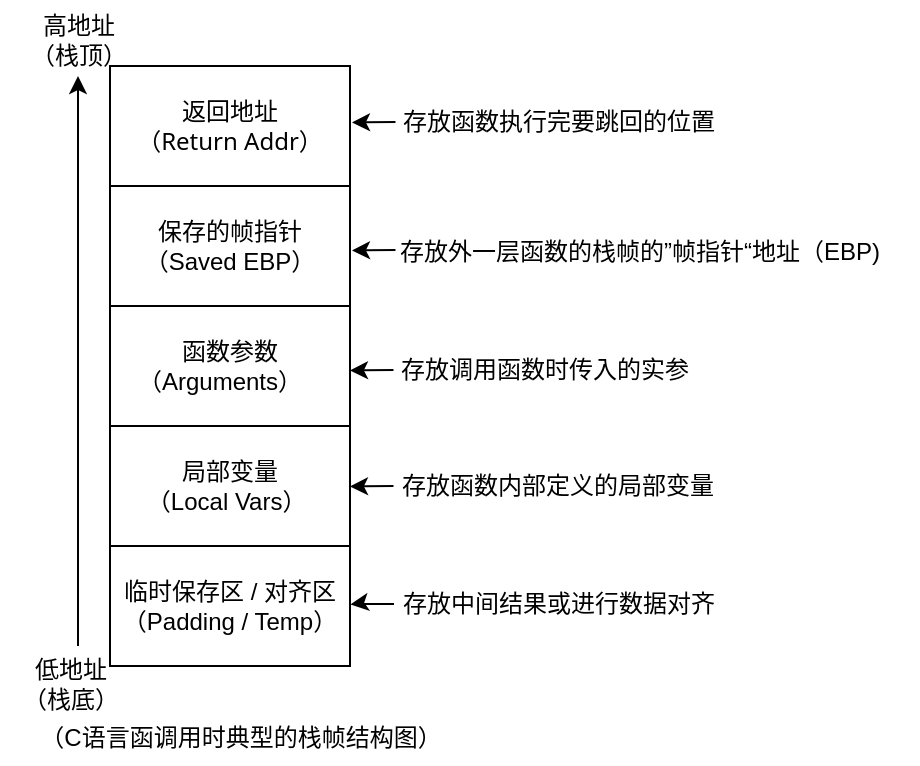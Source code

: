<mxfile version="27.0.8">
  <diagram name="第 1 页" id="goHH-cacQclihP8tj52F">
    <mxGraphModel dx="1011" dy="637" grid="1" gridSize="10" guides="1" tooltips="1" connect="1" arrows="1" fold="1" page="1" pageScale="1" pageWidth="827" pageHeight="1169" math="0" shadow="0">
      <root>
        <mxCell id="0" />
        <mxCell id="1" parent="0" />
        <mxCell id="dSSBSxWVxvR64Uiz2ZRZ-1" value="&lt;div&gt;&lt;font style=&quot;color: rgb(0, 0, 0);&quot;&gt;返回地址&lt;br&gt;（&lt;span style=&quot;font-family: system-ui, -apple-system, BlinkMacSystemFont, &amp;quot;Segoe UI&amp;quot;, Roboto, Oxygen, Ubuntu, Cantarell, &amp;quot;Fira Sans&amp;quot;, &amp;quot;Droid Sans&amp;quot;, &amp;quot;Helvetica Neue&amp;quot;, Arial, sans-serif; orphans: 4; text-align: left; white-space-collapse: preserve; background-color: rgb(255, 255, 255);&quot;&gt;Return Addr）&lt;/span&gt;&lt;/font&gt;&lt;/div&gt;" style="rounded=0;whiteSpace=wrap;html=1;" parent="1" vertex="1">
          <mxGeometry x="326" y="263" width="120" height="60" as="geometry" />
        </mxCell>
        <mxCell id="dSSBSxWVxvR64Uiz2ZRZ-9" value="保存的帧指针（Saved EBP）" style="rounded=0;whiteSpace=wrap;html=1;" parent="1" vertex="1">
          <mxGeometry x="326" y="323" width="120" height="60" as="geometry" />
        </mxCell>
        <mxCell id="dSSBSxWVxvR64Uiz2ZRZ-12" value="" style="endArrow=classic;html=1;rounded=0;exitX=0.557;exitY=-0.05;exitDx=0;exitDy=0;exitPerimeter=0;" parent="1" edge="1">
          <mxGeometry width="50" height="50" relative="1" as="geometry">
            <mxPoint x="309.99" y="553" as="sourcePoint" />
            <mxPoint x="310" y="268" as="targetPoint" />
          </mxGeometry>
        </mxCell>
        <mxCell id="dSSBSxWVxvR64Uiz2ZRZ-13" value="高地址&lt;br&gt;（栈顶）" style="text;html=1;align=center;verticalAlign=middle;resizable=0;points=[];autosize=1;strokeColor=none;fillColor=none;" parent="1" vertex="1">
          <mxGeometry x="275" y="230" width="70" height="40" as="geometry" />
        </mxCell>
        <mxCell id="dSSBSxWVxvR64Uiz2ZRZ-14" value="低地址&lt;br&gt;（栈底）" style="text;html=1;align=center;verticalAlign=middle;resizable=0;points=[];autosize=1;strokeColor=none;fillColor=none;" parent="1" vertex="1">
          <mxGeometry x="271" y="552" width="70" height="40" as="geometry" />
        </mxCell>
        <mxCell id="dSSBSxWVxvR64Uiz2ZRZ-40" value="" style="endArrow=classic;html=1;rounded=0;entryX=1;entryY=0.667;entryDx=0;entryDy=0;entryPerimeter=0;exitX=-0.018;exitY=0.426;exitDx=0;exitDy=0;exitPerimeter=0;" parent="1" edge="1">
          <mxGeometry width="50" height="50" relative="1" as="geometry">
            <mxPoint x="468.74" y="291" as="sourcePoint" />
            <mxPoint x="447" y="291.24" as="targetPoint" />
          </mxGeometry>
        </mxCell>
        <mxCell id="dSSBSxWVxvR64Uiz2ZRZ-41" value="" style="endArrow=classic;html=1;rounded=0;entryX=1;entryY=0.667;entryDx=0;entryDy=0;entryPerimeter=0;exitX=-0.018;exitY=0.426;exitDx=0;exitDy=0;exitPerimeter=0;" parent="1" edge="1">
          <mxGeometry width="50" height="50" relative="1" as="geometry">
            <mxPoint x="468.74" y="355" as="sourcePoint" />
            <mxPoint x="447" y="355.24" as="targetPoint" />
          </mxGeometry>
        </mxCell>
        <mxCell id="AIi-UTc1Uuxe0sITR6zi-1" value="函数参数（Arguments）&amp;nbsp; &amp;nbsp;" style="rounded=0;whiteSpace=wrap;html=1;" parent="1" vertex="1">
          <mxGeometry x="326" y="383" width="120" height="60" as="geometry" />
        </mxCell>
        <mxCell id="AIi-UTc1Uuxe0sITR6zi-2" value="局部变量&lt;br&gt;（Local Vars）&amp;nbsp;" style="rounded=0;whiteSpace=wrap;html=1;" parent="1" vertex="1">
          <mxGeometry x="326" y="443" width="120" height="60" as="geometry" />
        </mxCell>
        <mxCell id="AIi-UTc1Uuxe0sITR6zi-4" value="" style="endArrow=classic;html=1;rounded=0;entryX=1;entryY=0.667;entryDx=0;entryDy=0;entryPerimeter=0;exitX=-0.018;exitY=0.426;exitDx=0;exitDy=0;exitPerimeter=0;" parent="1" edge="1">
          <mxGeometry width="50" height="50" relative="1" as="geometry">
            <mxPoint x="467.74" y="415" as="sourcePoint" />
            <mxPoint x="446" y="415.24" as="targetPoint" />
          </mxGeometry>
        </mxCell>
        <mxCell id="AIi-UTc1Uuxe0sITR6zi-6" value="" style="endArrow=classic;html=1;rounded=0;entryX=1;entryY=0.667;entryDx=0;entryDy=0;entryPerimeter=0;exitX=-0.018;exitY=0.426;exitDx=0;exitDy=0;exitPerimeter=0;" parent="1" edge="1">
          <mxGeometry width="50" height="50" relative="1" as="geometry">
            <mxPoint x="467.74" y="473" as="sourcePoint" />
            <mxPoint x="446" y="473.24" as="targetPoint" />
          </mxGeometry>
        </mxCell>
        <mxCell id="AIi-UTc1Uuxe0sITR6zi-7" value="&lt;font style=&quot;font-size: 12px;&quot;&gt;存放函数执行完要跳回的位置&lt;/font&gt;" style="text;html=1;align=center;verticalAlign=middle;resizable=0;points=[];autosize=1;strokeColor=none;fillColor=none;fontSize=16;" parent="1" vertex="1">
          <mxGeometry x="460" y="274" width="180" height="30" as="geometry" />
        </mxCell>
        <mxCell id="AIi-UTc1Uuxe0sITR6zi-8" value="存放外一层函数的栈帧的”帧指针“地址（EBP)" style="text;whiteSpace=wrap;html=1;" parent="1" vertex="1">
          <mxGeometry x="469" y="342" width="261" height="40" as="geometry" />
        </mxCell>
        <mxCell id="AIi-UTc1Uuxe0sITR6zi-9" value="存放函数内部定义的局部变量" style="text;whiteSpace=wrap;html=1;" parent="1" vertex="1">
          <mxGeometry x="470" y="459" width="160" height="40" as="geometry" />
        </mxCell>
        <mxCell id="AIi-UTc1Uuxe0sITR6zi-10" value="&lt;font style=&quot;font-size: 12px;&quot;&gt;（C语言函调用时典型的栈帧结构图）&lt;/font&gt;" style="text;html=1;align=center;verticalAlign=middle;resizable=0;points=[];autosize=1;strokeColor=none;fillColor=none;fontSize=16;" parent="1" vertex="1">
          <mxGeometry x="281" y="582" width="220" height="30" as="geometry" />
        </mxCell>
        <mxCell id="AIi-UTc1Uuxe0sITR6zi-12" value="临时保存区 / 对齐区&lt;br&gt;（Padding / Temp）" style="rounded=0;whiteSpace=wrap;html=1;" parent="1" vertex="1">
          <mxGeometry x="326" y="503" width="120" height="60" as="geometry" />
        </mxCell>
        <mxCell id="AIi-UTc1Uuxe0sITR6zi-13" value="&lt;font style=&quot;font-size: 12px;&quot;&gt;存放调用函数时传入的实参&lt;/font&gt;" style="text;html=1;align=center;verticalAlign=middle;resizable=0;points=[];autosize=1;strokeColor=none;fillColor=none;fontSize=16;" parent="1" vertex="1">
          <mxGeometry x="458" y="398" width="170" height="30" as="geometry" />
        </mxCell>
        <mxCell id="AIi-UTc1Uuxe0sITR6zi-14" value="" style="endArrow=classic;html=1;rounded=0;entryX=1;entryY=0.667;entryDx=0;entryDy=0;entryPerimeter=0;exitX=-0.018;exitY=0.426;exitDx=0;exitDy=0;exitPerimeter=0;" parent="1" edge="1">
          <mxGeometry width="50" height="50" relative="1" as="geometry">
            <mxPoint x="468" y="532" as="sourcePoint" />
            <mxPoint x="446.26" y="532.24" as="targetPoint" />
            <Array as="points">
              <mxPoint x="448" y="532" />
            </Array>
          </mxGeometry>
        </mxCell>
        <mxCell id="AIi-UTc1Uuxe0sITR6zi-15" value="&lt;font style=&quot;font-size: 12px;&quot;&gt;存放中间结果或进行数据对齐&lt;/font&gt;" style="text;html=1;align=center;verticalAlign=middle;resizable=0;points=[];autosize=1;strokeColor=none;fillColor=none;fontSize=16;" parent="1" vertex="1">
          <mxGeometry x="460" y="515" width="180" height="30" as="geometry" />
        </mxCell>
      </root>
    </mxGraphModel>
  </diagram>
</mxfile>
